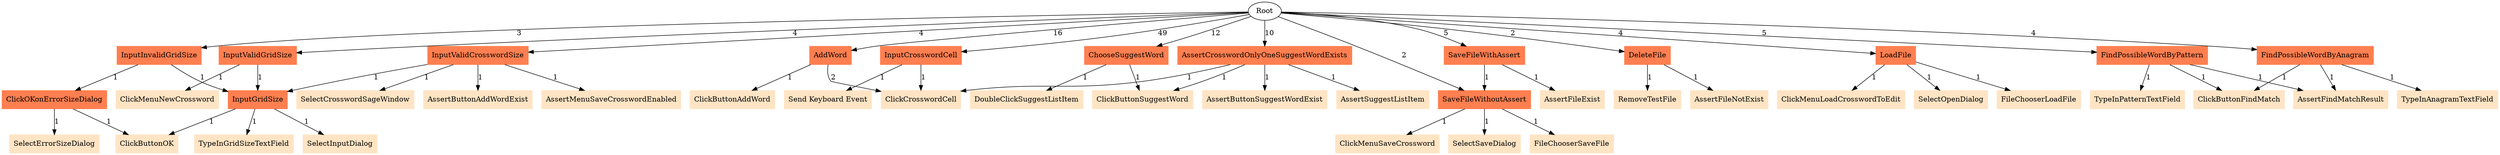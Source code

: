 // UK <-> LK
digraph {
	Root
	InputValidCrosswordSize [color=coral shape=box style=filled]
	InputValidCrosswordSize [color=coral shape=box style=filled]
	InputValidCrosswordSize [color=coral shape=box style=filled]
	InputInvalidGridSize [color=coral shape=box style=filled]
	InputInvalidGridSize [color=coral shape=box style=filled]
	InputInvalidGridSize [color=coral shape=box style=filled]
	InputValidCrosswordSize [color=coral shape=box style=filled]
	InputValidGridSize [color=coral shape=box style=filled]
	AddWord [color=coral shape=box style=filled]
	InputCrosswordCell [color=coral shape=box style=filled]
	InputCrosswordCell [color=coral shape=box style=filled]
	InputCrosswordCell [color=coral shape=box style=filled]
	InputCrosswordCell [color=coral shape=box style=filled]
	ChooseSuggestWord [color=coral shape=box style=filled]
	AssertCrosswordOnlyOneSuggestWordExists [color=coral shape=box style=filled]
	AddWord [color=coral shape=box style=filled]
	InputCrosswordCell [color=coral shape=box style=filled]
	InputCrosswordCell [color=coral shape=box style=filled]
	InputCrosswordCell [color=coral shape=box style=filled]
	ChooseSuggestWord [color=coral shape=box style=filled]
	AddWord [color=coral shape=box style=filled]
	ChooseSuggestWord [color=coral shape=box style=filled]
	AssertCrosswordOnlyOneSuggestWordExists [color=coral shape=box style=filled]
	AddWord [color=coral shape=box style=filled]
	InputCrosswordCell [color=coral shape=box style=filled]
	InputCrosswordCell [color=coral shape=box style=filled]
	InputCrosswordCell [color=coral shape=box style=filled]
	ChooseSuggestWord [color=coral shape=box style=filled]
	AddWord [color=coral shape=box style=filled]
	InputCrosswordCell [color=coral shape=box style=filled]
	InputCrosswordCell [color=coral shape=box style=filled]
	ChooseSuggestWord [color=coral shape=box style=filled]
	AssertCrosswordOnlyOneSuggestWordExists [color=coral shape=box style=filled]
	AssertCrosswordOnlyOneSuggestWordExists [color=coral shape=box style=filled]
	AssertCrosswordOnlyOneSuggestWordExists [color=coral shape=box style=filled]
	InputValidGridSize [color=coral shape=box style=filled]
	SaveFileWithAssert [color=coral shape=box style=filled]
	SaveFileWithAssert [color=coral shape=box style=filled]
	DeleteFile [color=coral shape=box style=filled]
	InputValidGridSize [color=coral shape=box style=filled]
	AddWord [color=coral shape=box style=filled]
	SaveFileWithAssert [color=coral shape=box style=filled]
	DeleteFile [color=coral shape=box style=filled]
	LoadFile [color=coral shape=box style=filled]
	LoadFile [color=coral shape=box style=filled]
	FindPossibleWordByPattern [color=coral shape=box style=filled]
	FindPossibleWordByPattern [color=coral shape=box style=filled]
	FindPossibleWordByPattern [color=coral shape=box style=filled]
	FindPossibleWordByPattern [color=coral shape=box style=filled]
	FindPossibleWordByAnagram [color=coral shape=box style=filled]
	FindPossibleWordByAnagram [color=coral shape=box style=filled]
	FindPossibleWordByAnagram [color=coral shape=box style=filled]
	InputValidGridSize [color=coral shape=box style=filled]
	AddWord [color=coral shape=box style=filled]
	InputCrosswordCell [color=coral shape=box style=filled]
	InputCrosswordCell [color=coral shape=box style=filled]
	InputCrosswordCell [color=coral shape=box style=filled]
	InputCrosswordCell [color=coral shape=box style=filled]
	ChooseSuggestWord [color=coral shape=box style=filled]
	AddWord [color=coral shape=box style=filled]
	InputCrosswordCell [color=coral shape=box style=filled]
	InputCrosswordCell [color=coral shape=box style=filled]
	InputCrosswordCell [color=coral shape=box style=filled]
	InputCrosswordCell [color=coral shape=box style=filled]
	AddWord [color=coral shape=box style=filled]
	InputCrosswordCell [color=coral shape=box style=filled]
	InputCrosswordCell [color=coral shape=box style=filled]
	ChooseSuggestWord [color=coral shape=box style=filled]
	AssertCrosswordOnlyOneSuggestWordExists [color=coral shape=box style=filled]
	AddWord [color=coral shape=box style=filled]
	InputCrosswordCell [color=coral shape=box style=filled]
	InputCrosswordCell [color=coral shape=box style=filled]
	InputCrosswordCell [color=coral shape=box style=filled]
	InputCrosswordCell [color=coral shape=box style=filled]
	ChooseSuggestWord [color=coral shape=box style=filled]
	AssertCrosswordOnlyOneSuggestWordExists [color=coral shape=box style=filled]
	AddWord [color=coral shape=box style=filled]
	InputCrosswordCell [color=coral shape=box style=filled]
	InputCrosswordCell [color=coral shape=box style=filled]
	ChooseSuggestWord [color=coral shape=box style=filled]
	AssertCrosswordOnlyOneSuggestWordExists [color=coral shape=box style=filled]
	SaveFileWithAssert [color=coral shape=box style=filled]
	LoadFile [color=coral shape=box style=filled]
	AddWord [color=coral shape=box style=filled]
	InputCrosswordCell [color=coral shape=box style=filled]
	InputCrosswordCell [color=coral shape=box style=filled]
	InputCrosswordCell [color=coral shape=box style=filled]
	InputCrosswordCell [color=coral shape=box style=filled]
	ChooseSuggestWord [color=coral shape=box style=filled]
	AssertCrosswordOnlyOneSuggestWordExists [color=coral shape=box style=filled]
	SaveFileWithAssert [color=coral shape=box style=filled]
	FindPossibleWordByAnagram [color=coral shape=box style=filled]
	FindPossibleWordByPattern [color=coral shape=box style=filled]
	LoadFile [color=coral shape=box style=filled]
	AddWord [color=coral shape=box style=filled]
	InputCrosswordCell [color=coral shape=box style=filled]
	InputCrosswordCell [color=coral shape=box style=filled]
	InputCrosswordCell [color=coral shape=box style=filled]
	InputCrosswordCell [color=coral shape=box style=filled]
	ChooseSuggestWord [color=coral shape=box style=filled]
	AddWord [color=coral shape=box style=filled]
	InputCrosswordCell [color=coral shape=box style=filled]
	InputCrosswordCell [color=coral shape=box style=filled]
	InputCrosswordCell [color=coral shape=box style=filled]
	InputCrosswordCell [color=coral shape=box style=filled]
	InputCrosswordCell [color=coral shape=box style=filled]
	InputCrosswordCell [color=coral shape=box style=filled]
	AddWord [color=coral shape=box style=filled]
	InputCrosswordCell [color=coral shape=box style=filled]
	InputCrosswordCell [color=coral shape=box style=filled]
	InputCrosswordCell [color=coral shape=box style=filled]
	ChooseSuggestWord [color=coral shape=box style=filled]
	AssertCrosswordOnlyOneSuggestWordExists [color=coral shape=box style=filled]
	SaveFileWithoutAssert [color=coral shape=box style=filled]
	AddWord [color=coral shape=box style=filled]
	InputCrosswordCell [color=coral shape=box style=filled]
	InputCrosswordCell [color=coral shape=box style=filled]
	InputCrosswordCell [color=coral shape=box style=filled]
	InputCrosswordCell [color=coral shape=box style=filled]
	SaveFileWithoutAssert [color=coral shape=box style=filled]
	InputGridSize [color=coral shape=box style=filled]
	SelectCrosswordSageWindow [color=bisque shape=box style=filled]
	AssertButtonAddWordExist [color=bisque shape=box style=filled]
	AssertMenuSaveCrosswordEnabled [color=bisque shape=box style=filled]
	ClickMenuNewCrossword [color=bisque shape=box style=filled]
	InputGridSize [color=coral shape=box style=filled]
	InputGridSize [color=coral shape=box style=filled]
	ClickOKonErrorSizeDialog [color=coral shape=box style=filled]
	SelectErrorSizeDialog [color=bisque shape=box style=filled]
	ClickButtonOK [color=bisque shape=box style=filled]
	SelectInputDialog [color=bisque shape=box style=filled]
	TypeInGridSizeTextField [color=bisque shape=box style=filled]
	ClickButtonOK [color=bisque shape=box style=filled]
	ClickCrosswordCell [color=bisque shape=box style=filled]
	"Send Keyboard Event" [color=bisque shape=box style=filled]
	ClickButtonAddWord [color=bisque shape=box style=filled]
	ClickCrosswordCell [color=bisque shape=box style=filled]
	ClickCrosswordCell [color=bisque shape=box style=filled]
	ClickButtonSuggestWord [color=bisque shape=box style=filled]
	DoubleClickSuggestListItem [color=bisque shape=box style=filled]
	ClickCrosswordCell [color=bisque shape=box style=filled]
	AssertButtonSuggestWordExist [color=bisque shape=box style=filled]
	ClickButtonSuggestWord [color=bisque shape=box style=filled]
	AssertSuggestListItem [color=bisque shape=box style=filled]
	SaveFileWithoutAssert [color=coral shape=box style=filled]
	AssertFileExist [color=bisque shape=box style=filled]
	RemoveTestFile [color=bisque shape=box style=filled]
	AssertFileNotExist [color=bisque shape=box style=filled]
	ClickMenuLoadCrosswordToEdit [color=bisque shape=box style=filled]
	SelectOpenDialog [color=bisque shape=box style=filled]
	FileChooserLoadFile [color=bisque shape=box style=filled]
	TypeInPatternTextField [color=bisque shape=box style=filled]
	ClickButtonFindMatch [color=bisque shape=box style=filled]
	AssertFindMatchResult [color=bisque shape=box style=filled]
	TypeInAnagramTextField [color=bisque shape=box style=filled]
	ClickButtonFindMatch [color=bisque shape=box style=filled]
	AssertFindMatchResult [color=bisque shape=box style=filled]
	ClickMenuSaveCrossword [color=bisque shape=box style=filled]
	SelectSaveDialog [color=bisque shape=box style=filled]
	FileChooserSaveFile [color=bisque shape=box style=filled]
		Root -> ChooseSuggestWord [label=12]
		ChooseSuggestWord -> DoubleClickSuggestListItem [label=1]
		ChooseSuggestWord -> ClickButtonSuggestWord [label=1]
		InputInvalidGridSize -> ClickOKonErrorSizeDialog [label=1]
		ClickOKonErrorSizeDialog -> ClickButtonOK [label=1]
		Root -> LoadFile [label=4]
		InputInvalidGridSize -> InputGridSize [label=1]
		Root -> AssertCrosswordOnlyOneSuggestWordExists [label=10]
		Root -> InputValidCrosswordSize [label=4]
		FindPossibleWordByPattern -> AssertFindMatchResult [label=1]
		InputGridSize -> ClickButtonOK [label=1]
		Root -> InputValidGridSize [label=4]
		AssertCrosswordOnlyOneSuggestWordExists -> AssertSuggestListItem [label=1]
		InputCrosswordCell -> "Send Keyboard Event" [label=1]
		FindPossibleWordByAnagram -> ClickButtonFindMatch [label=1]
		Root -> DeleteFile [label=2]
		InputGridSize -> TypeInGridSizeTextField [label=1]
		InputValidCrosswordSize -> AssertMenuSaveCrosswordEnabled [label=1]
		SaveFileWithoutAssert -> ClickMenuSaveCrossword [label=1]
		SaveFileWithAssert -> SaveFileWithoutAssert [label=1]
		InputValidCrosswordSize -> InputGridSize [label=1]
		InputValidCrosswordSize -> AssertButtonAddWordExist [label=1]
		Root -> FindPossibleWordByAnagram [label=4]
		Root -> SaveFileWithAssert [label=5]
		Root -> AddWord [label=16]
		SaveFileWithoutAssert -> FileChooserSaveFile [label=1]
		InputValidCrosswordSize -> SelectCrosswordSageWindow [label=1]
		FindPossibleWordByAnagram -> AssertFindMatchResult [label=1]
		AddWord -> ClickButtonAddWord [label=1]
		InputGridSize -> SelectInputDialog [label=1]
		InputCrosswordCell -> ClickCrosswordCell [label=1]
		FindPossibleWordByPattern -> ClickButtonFindMatch [label=1]
		LoadFile -> SelectOpenDialog [label=1]
		Root -> FindPossibleWordByPattern [label=5]
		AssertCrosswordOnlyOneSuggestWordExists -> ClickButtonSuggestWord [label=1]
		FindPossibleWordByAnagram -> TypeInAnagramTextField [label=1]
		InputValidGridSize -> ClickMenuNewCrossword [label=1]
		AssertCrosswordOnlyOneSuggestWordExists -> AssertButtonSuggestWordExist [label=1]
		SaveFileWithAssert -> AssertFileExist [label=1]
		Root -> InputCrosswordCell [label=49]
		Root -> SaveFileWithoutAssert [label=2]
		SaveFileWithoutAssert -> SelectSaveDialog [label=1]
		LoadFile -> ClickMenuLoadCrosswordToEdit [label=1]
		AddWord -> ClickCrosswordCell [label=2]
		AssertCrosswordOnlyOneSuggestWordExists -> ClickCrosswordCell [label=1]
		DeleteFile -> RemoveTestFile [label=1]
		ClickOKonErrorSizeDialog -> SelectErrorSizeDialog [label=1]
		Root -> InputInvalidGridSize [label=3]
		FindPossibleWordByPattern -> TypeInPatternTextField [label=1]
		DeleteFile -> AssertFileNotExist [label=1]
		InputValidGridSize -> InputGridSize [label=1]
		LoadFile -> FileChooserLoadFile [label=1]
}